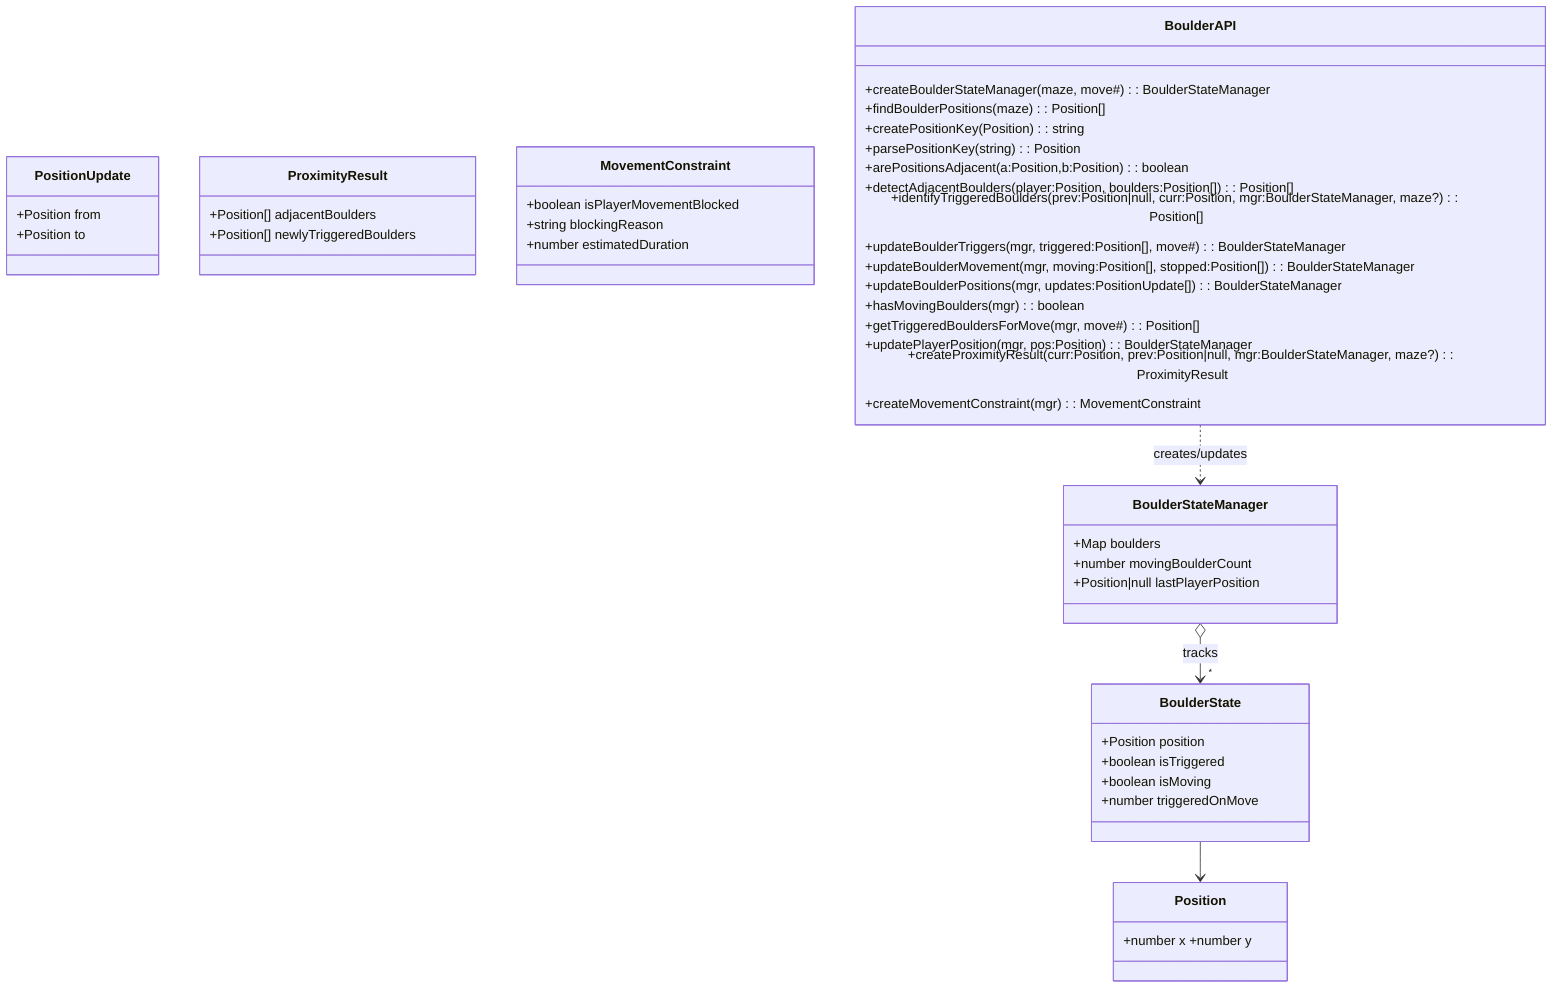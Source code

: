 classDiagram
  class Position { +number x +number y }
  class PositionUpdate {
    +Position from
    +Position to
  }
  class ProximityResult {
    +Position[] adjacentBoulders
    +Position[] newlyTriggeredBoulders
  }
  class MovementConstraint {
    +boolean isPlayerMovementBlocked
    +string blockingReason
    +number estimatedDuration
  }
  class BoulderState {
    +Position position
    +boolean isTriggered
    +boolean isMoving
    +number triggeredOnMove
  }
  class BoulderStateManager {
    +Map<string,BoulderState> boulders
    +number movingBoulderCount
    +Position|null lastPlayerPosition
  }
  class BoulderAPI {
    +createBoulderStateManager(maze, move#): BoulderStateManager
    +findBoulderPositions(maze): Position[]
    +createPositionKey(Position): string
    +parsePositionKey(string): Position
    +arePositionsAdjacent(a:Position,b:Position): boolean
    +detectAdjacentBoulders(player:Position, boulders:Position[]): Position[]
    +identifyTriggeredBoulders(prev:Position|null, curr:Position, mgr:BoulderStateManager, maze?): Position[]
    +updateBoulderTriggers(mgr, triggered:Position[], move#): BoulderStateManager
    +updateBoulderMovement(mgr, moving:Position[], stopped:Position[]): BoulderStateManager
    +updateBoulderPositions(mgr, updates:PositionUpdate[]): BoulderStateManager
    +hasMovingBoulders(mgr): boolean
    +getTriggeredBouldersForMove(mgr, move#): Position[]
    +updatePlayerPosition(mgr, pos:Position): BoulderStateManager
    +createProximityResult(curr:Position, prev:Position|null, mgr:BoulderStateManager, maze?): ProximityResult
    +createMovementConstraint(mgr): MovementConstraint
  }

  BoulderAPI ..> BoulderStateManager : creates/updates
  BoulderStateManager o--> "*" BoulderState : tracks
  BoulderState --> Position